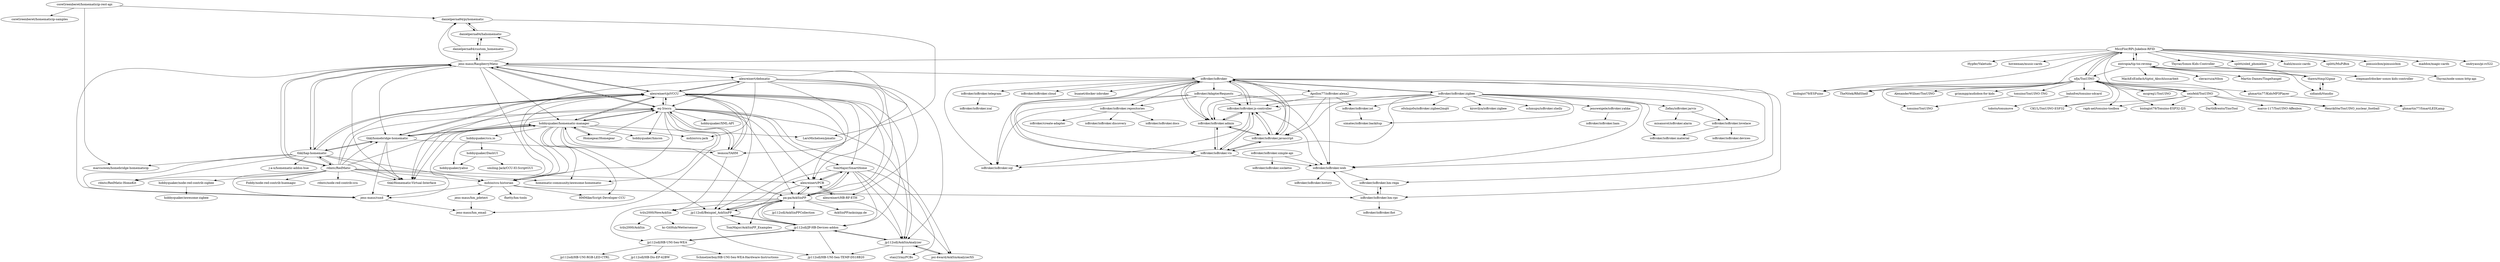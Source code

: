 digraph G {
"coreGreenberet/homematicip-rest-api" -> "coreGreenberet/homematicip-samples"
"coreGreenberet/homematicip-rest-api" -> "danielperna84/pyhomematic"
"coreGreenberet/homematicip-rest-api" -> "marcsowen/homebridge-homematicip"
"MiczFlor/RPi-Jukebox-RFID" -> "xfjx/TonUINO"
"MiczFlor/RPi-Jukebox-RFID" -> "entropia/tip-toi-reveng"
"MiczFlor/RPi-Jukebox-RFID" -> "Thyraz/Sonos-Kids-Controller"
"MiczFlor/RPi-Jukebox-RFID" -> "biologist79/ESPuino"
"MiczFlor/RPi-Jukebox-RFID" -> "seisfeld/TonUINO"
"MiczFlor/RPi-Jukebox-RFID" -> "splitti/oled_phoniebox"
"MiczFlor/RPi-Jukebox-RFID" -> "jens-maus/RaspberryMatic"
"MiczFlor/RPi-Jukebox-RFID" -> "fsahli/music-cards"
"MiczFlor/RPi-Jukebox-RFID" -> "splitti/MuPiBox"
"MiczFlor/RPi-Jukebox-RFID" -> "pimusicbox/pimusicbox" ["e"=1]
"MiczFlor/RPi-Jukebox-RFID" -> "maddox/magic-cards" ["e"=1]
"MiczFlor/RPi-Jukebox-RFID" -> "ondryaso/pi-rc522" ["e"=1]
"MiczFlor/RPi-Jukebox-RFID" -> "Hypfer/Valetudo" ["e"=1]
"MiczFlor/RPi-Jukebox-RFID" -> "TheNitek/RfidShelf"
"MiczFlor/RPi-Jukebox-RFID" -> "hoveeman/music-cards" ["e"=1]
"alexreinert/debmatic" -> "alexreinert/piVCCU"
"alexreinert/debmatic" -> "alexreinert/PCB"
"alexreinert/debmatic" -> "mdzio/ccu-jack"
"alexreinert/debmatic" -> "alexreinert/HB-RF-ETH"
"alexreinert/debmatic" -> "pa-pa/AskSinPP"
"alexreinert/debmatic" -> "jp112sdl/Beispiel_AskSinPP"
"alexreinert/debmatic" -> "jp112sdl/AskSinAnalyzer"
"alexreinert/debmatic" -> "eq-3/occu"
"alexreinert/debmatic" -> "mdzio/ccu-historian"
"jensweigele/ioBroker.yahka" -> "ioBroker/ioBroker.ham"
"thkl/homebridge-homematic" -> "thkl/hap-homematic"
"thkl/homebridge-homematic" -> "thkl/Homematic-Virtual-Interface"
"thkl/homebridge-homematic" -> "hobbyquaker/homematic-manager"
"thkl/homebridge-homematic" -> "alexreinert/piVCCU"
"thkl/homebridge-homematic" -> "eq-3/occu"
"thkl/homebridge-homematic" -> "jens-maus/cuxd"
"thkl/homebridge-homematic" -> "leonsio/YAHM"
"entropia/tip-toi-reveng" -> "thawn/ttmp32gme"
"entropia/tip-toi-reveng" -> "sidiandi/ttaudio"
"entropia/tip-toi-reveng" -> "MachEsEinfach/tiptoi_Abschlussarbeit"
"entropia/tip-toi-reveng" -> "MiczFlor/RPi-Jukebox-RFID"
"entropia/tip-toi-reveng" -> "cleracruza/ttbox"
"entropia/tip-toi-reveng" -> "Martin-Dames/Tingeltangel"
"entropia/tip-toi-reveng" -> "xfjx/TonUINO"
"thawn/ttmp32gme" -> "sidiandi/ttaudio"
"thawn/ttmp32gme" -> "entropia/tip-toi-reveng"
"Homegear/Homegear" -> "hobbyquaker/homematic-manager"
"Homegear/Homegear" -> "eq-3/occu"
"jens-maus/RaspberryMatic" -> "rdmtc/RedMatic"
"jens-maus/RaspberryMatic" -> "alexreinert/piVCCU"
"jens-maus/RaspberryMatic" -> "eq-3/occu"
"jens-maus/RaspberryMatic" -> "mdzio/ccu-historian"
"jens-maus/RaspberryMatic" -> "hobbyquaker/homematic-manager"
"jens-maus/RaspberryMatic" -> "thkl/hap-homematic"
"jens-maus/RaspberryMatic" -> "danielperna84/custom_homematic"
"jens-maus/RaspberryMatic" -> "alexreinert/debmatic"
"jens-maus/RaspberryMatic" -> "thkl/homebridge-homematic"
"jens-maus/RaspberryMatic" -> "leonsio/YAHM"
"jens-maus/RaspberryMatic" -> "jens-maus/cuxd"
"jens-maus/RaspberryMatic" -> "danielperna84/hahomematic"
"jens-maus/RaspberryMatic" -> "danielperna84/pyhomematic"
"jens-maus/RaspberryMatic" -> "ioBroker/ioBroker"
"jens-maus/RaspberryMatic" -> "thkl/Homematic-Virtual-Interface"
"alexreinert/piVCCU" -> "alexreinert/debmatic"
"alexreinert/piVCCU" -> "eq-3/occu"
"alexreinert/piVCCU" -> "alexreinert/PCB"
"alexreinert/piVCCU" -> "leonsio/YAHM"
"alexreinert/piVCCU" -> "jens-maus/RaspberryMatic"
"alexreinert/piVCCU" -> "pa-pa/AskSinPP"
"alexreinert/piVCCU" -> "jp112sdl/Beispiel_AskSinPP"
"alexreinert/piVCCU" -> "hobbyquaker/homematic-manager"
"alexreinert/piVCCU" -> "thkl/homebridge-homematic"
"alexreinert/piVCCU" -> "thkl/Homematic-Virtual-Interface"
"alexreinert/piVCCU" -> "jp112sdl/AskSinAnalyzer"
"alexreinert/piVCCU" -> "jp112sdl/JP-HB-Devices-addon"
"alexreinert/piVCCU" -> "thkl/hap-homematic"
"alexreinert/piVCCU" -> "mdzio/ccu-historian"
"alexreinert/piVCCU" -> "TomMajor/SmartHome"
"thkl/hap-homematic" -> "thkl/homebridge-homematic"
"thkl/hap-homematic" -> "rdmtc/RedMatic-HomeKit"
"thkl/hap-homematic" -> "rdmtc/RedMatic"
"thkl/hap-homematic" -> "mdzio/ccu-historian"
"thkl/hap-homematic" -> "thkl/Homematic-Virtual-Interface"
"thkl/hap-homematic" -> "marcsowen/homebridge-homematicip"
"thkl/hap-homematic" -> "jens-maus/RaspberryMatic"
"thkl/hap-homematic" -> "jens-maus/cuxd"
"thkl/hap-homematic" -> "alexreinert/piVCCU"
"thkl/hap-homematic" -> "j-a-n/homematic-addon-hue"
"ioBroker/ioBroker.repositories" -> "ioBroker/create-adapter"
"ioBroker/ioBroker.repositories" -> "ioBroker/ioBroker.sql"
"ioBroker/ioBroker.repositories" -> "ioBroker/ioBroker.discovery"
"ioBroker/ioBroker.repositories" -> "ioBroker/ioBroker.docs"
"ioBroker/ioBroker" -> "ioBroker/ioBroker.js-controller"
"ioBroker/ioBroker" -> "ioBroker/ioBroker.admin"
"ioBroker/ioBroker" -> "ioBroker/ioBroker.vis"
"ioBroker/ioBroker" -> "ioBroker/ioBroker.javascript"
"ioBroker/ioBroker" -> "ioBroker/ioBroker.web"
"ioBroker/ioBroker" -> "ioBroker/ioBroker.hm-rpc"
"ioBroker/ioBroker" -> "ioBroker/ioBroker.zigbee"
"ioBroker/ioBroker" -> "ioBroker/ioBroker.sql"
"ioBroker/ioBroker" -> "ioBroker/ioBroker.hm-rega"
"ioBroker/ioBroker" -> "ioBroker/AdapterRequests"
"ioBroker/ioBroker" -> "ioBroker/ioBroker.repositories"
"ioBroker/ioBroker" -> "Apollon77/ioBroker.alexa2"
"ioBroker/ioBroker" -> "ioBroker/ioBroker.cloud"
"ioBroker/ioBroker" -> "buanet/docker-iobroker"
"ioBroker/ioBroker" -> "ioBroker/ioBroker.telegram"
"ioBroker/AdapterRequests" -> "ioBroker/ioBroker.javascript"
"ioBroker/AdapterRequests" -> "ioBroker/ioBroker.admin"
"ioBroker/AdapterRequests" -> "ioBroker/ioBroker.js-controller"
"ioBroker/AdapterRequests" -> "ioBroker/ioBroker.vis"
"ioBroker/AdapterRequests" -> "ioBroker/ioBroker.repositories"
"ioBroker/AdapterRequests" -> "ioBroker/ioBroker.sql"
"ioBroker/AdapterRequests" -> "ioBroker/ioBroker.web"
"alexreinert/PCB" -> "alexreinert/HB-RF-ETH"
"alexreinert/PCB" -> "pa-pa/AskSinPP"
"alexreinert/PCB" -> "TomMajor/SmartHome"
"alexreinert/PCB" -> "jp112sdl/Beispiel_AskSinPP"
"hobbyquaker/homematic-manager" -> "hobbyquaker/hmcon"
"hobbyquaker/homematic-manager" -> "eq-3/occu"
"hobbyquaker/homematic-manager" -> "thkl/Homematic-Virtual-Interface"
"hobbyquaker/homematic-manager" -> "mdzio/ccu-historian"
"hobbyquaker/homematic-manager" -> "pa-pa/AskSinPP"
"hobbyquaker/homematic-manager" -> "jens-maus/cuxd"
"hobbyquaker/homematic-manager" -> "Homegear/Homegear"
"hobbyquaker/homematic-manager" -> "homematic-community/awesome-homematic"
"hobbyquaker/homematic-manager" -> "thkl/homebridge-homematic"
"hobbyquaker/homematic-manager" -> "alexreinert/piVCCU"
"hobbyquaker/homematic-manager" -> "jp112sdl/Beispiel_AskSinPP"
"hobbyquaker/homematic-manager" -> "hobbyquaker/ccu.io"
"hobbyquaker/homematic-manager" -> "mdzio/ccu-jack"
"hobbyquaker/homematic-manager" -> "LarsMichelsen/pmatic"
"hobbyquaker/homematic-manager" -> "HMMike/Script-Developer-CCU"
"ioBroker/ioBroker.javascript" -> "ioBroker/ioBroker.js-controller"
"ioBroker/ioBroker.javascript" -> "ioBroker/ioBroker.admin"
"ioBroker/ioBroker.javascript" -> "ioBroker/ioBroker.vis"
"ioBroker/ioBroker.javascript" -> "ioBroker/ioBroker"
"ioBroker/ioBroker.zigbee" -> "ioBroker/ioBroker.admin"
"ioBroker/ioBroker.zigbee" -> "ioBroker/ioBroker.js-controller"
"ioBroker/ioBroker.zigbee" -> "ioBroker/ioBroker.javascript"
"ioBroker/ioBroker.zigbee" -> "jensweigele/ioBroker.yahka"
"ioBroker/ioBroker.zigbee" -> "ioBroker/ioBroker.iot"
"ioBroker/ioBroker.zigbee" -> "simatec/ioBroker.backitup"
"ioBroker/ioBroker.zigbee" -> "Zefau/ioBroker.jarvis"
"ioBroker/ioBroker.zigbee" -> "ioBroker/ioBroker.web"
"ioBroker/ioBroker.zigbee" -> "ioBroker/ioBroker.lovelace"
"ioBroker/ioBroker.zigbee" -> "o0shojo0o/ioBroker.zigbee2mqtt"
"ioBroker/ioBroker.zigbee" -> "ioBroker/ioBroker.material"
"ioBroker/ioBroker.zigbee" -> "ioBroker/ioBroker"
"ioBroker/ioBroker.zigbee" -> "kirovilya/ioBroker.zigbee"
"ioBroker/ioBroker.zigbee" -> "schmupu/ioBroker.shelly"
"ioBroker/ioBroker.zigbee" -> "ioBroker/ioBroker.vis"
"jp112sdl/Beispiel_AskSinPP" -> "jp112sdl/JP-HB-Devices-addon"
"jp112sdl/Beispiel_AskSinPP" -> "pa-pa/AskSinPP"
"jp112sdl/Beispiel_AskSinPP" -> "TomMajor/AskSinPP_Examples"
"jp112sdl/Beispiel_AskSinPP" -> "jp112sdl/HB-UNI-Sen-TEMP-DS18B20"
"jp112sdl/HB-UNI-Sen-WEA" -> "jp112sdl/JP-HB-Devices-addon"
"jp112sdl/HB-UNI-Sen-WEA" -> "Schmelzerboy/HB-UNI-Sen-WEA-Hardware-Instructions"
"jp112sdl/HB-UNI-Sen-WEA" -> "jp112sdl/HB-UNI-RGB-LED-CTRL"
"jp112sdl/HB-UNI-Sen-WEA" -> "jp112sdl/HB-Dis-EP-42BW"
"mdzio/ccu-historian" -> "jens-maus/cuxd"
"mdzio/ccu-historian" -> "HMMike/Script-Developer-CCU"
"mdzio/ccu-historian" -> "jens-maus/hm_pdetect"
"mdzio/ccu-historian" -> "fhetty/hm-tools"
"mdzio/ccu-historian" -> "ioBroker/ioBroker.hm-rpc"
"Apollon77/ioBroker.alexa2" -> "ioBroker/ioBroker.admin"
"Apollon77/ioBroker.alexa2" -> "ioBroker/ioBroker.web"
"Apollon77/ioBroker.alexa2" -> "ioBroker/ioBroker.javascript"
"Apollon77/ioBroker.alexa2" -> "ioBroker/ioBroker.iot"
"Apollon77/ioBroker.alexa2" -> "ioBroker/ioBroker.js-controller"
"ioBroker/ioBroker.admin" -> "ioBroker/ioBroker.js-controller"
"ioBroker/ioBroker.admin" -> "ioBroker/ioBroker.javascript"
"ioBroker/ioBroker.admin" -> "ioBroker/ioBroker.vis"
"ioBroker/ioBroker.admin" -> "ioBroker/ioBroker"
"ioBroker/ioBroker.js-controller" -> "ioBroker/ioBroker.admin"
"ioBroker/ioBroker.js-controller" -> "ioBroker/ioBroker.javascript"
"ioBroker/ioBroker.js-controller" -> "ioBroker/ioBroker.vis"
"ioBroker/ioBroker.js-controller" -> "ioBroker/ioBroker"
"ioBroker/ioBroker.js-controller" -> "ioBroker/ioBroker.web"
"ioBroker/ioBroker.js-controller" -> "ioBroker/ioBroker.sql"
"ioBroker/ioBroker.vis" -> "ioBroker/ioBroker.js-controller"
"ioBroker/ioBroker.vis" -> "ioBroker/ioBroker.admin"
"ioBroker/ioBroker.vis" -> "ioBroker/ioBroker.javascript"
"ioBroker/ioBroker.vis" -> "ioBroker/ioBroker"
"ioBroker/ioBroker.vis" -> "ioBroker/ioBroker.sql"
"ioBroker/ioBroker.vis" -> "ioBroker/ioBroker.web"
"xfjx/TonUINO" -> "seisfeld/TonUINO"
"xfjx/TonUINO" -> "raph-ael/tonuino-toolbox"
"xfjx/TonUINO" -> "CKUL/TonUINO-ESP32"
"xfjx/TonUINO" -> "MiczFlor/RPi-Jukebox-RFID"
"xfjx/TonUINO" -> "biologist79/Tonuino-ESP32-I2S"
"xfjx/TonUINO" -> "HenrikSte/TonUINO_nuclear_football"
"xfjx/TonUINO" -> "tonuino/TonUINO-TNG"
"xfjx/TonUINO" -> "mcgreg1/TonUINO"
"xfjx/TonUINO" -> "bahnfrei/tonuino-sdcard"
"xfjx/TonUINO" -> "TheNitek/RfidShelf"
"xfjx/TonUINO" -> "AlexanderWillner/TonUINO"
"xfjx/TonUINO" -> "ghmartin77/KidsMP3Player"
"xfjx/TonUINO" -> "biologist79/ESPuino"
"xfjx/TonUINO" -> "tonuino/TonUINO"
"xfjx/TonUINO" -> "grimmpp/audiobox-for-kids"
"rdmtc/RedMatic" -> "rdmtc/RedMatic-HomeKit"
"rdmtc/RedMatic" -> "jens-maus/RaspberryMatic"
"rdmtc/RedMatic" -> "rdmtc/node-red-contrib-ccu"
"rdmtc/RedMatic" -> "thkl/hap-homematic"
"rdmtc/RedMatic" -> "mdzio/ccu-historian"
"rdmtc/RedMatic" -> "jens-maus/cuxd"
"rdmtc/RedMatic" -> "hobbyquaker/node-red-contrib-zigbee"
"rdmtc/RedMatic" -> "hobbyquaker/homematic-manager"
"rdmtc/RedMatic" -> "thkl/Homematic-Virtual-Interface"
"rdmtc/RedMatic" -> "thkl/homebridge-homematic"
"rdmtc/RedMatic" -> "alexreinert/piVCCU"
"rdmtc/RedMatic" -> "eq-3/occu"
"rdmtc/RedMatic" -> "Foddy/node-red-contrib-huemagic" ["e"=1]
"rdmtc/RedMatic" -> "homematic-community/awesome-homematic"
"rdmtc/RedMatic" -> "alexreinert/PCB"
"sidiandi/ttaudio" -> "thawn/ttmp32gme"
"tonuino/TonUINO-TNG" -> "tonuino/TonUINO"
"jens-maus/cuxd" -> "jens-maus/hm_email"
"ioBroker/ioBroker.lovelace" -> "ioBroker/ioBroker.devices"
"ioBroker/ioBroker.lovelace" -> "ioBroker/ioBroker.material"
"ioBroker/ioBroker.hm-rpc" -> "ioBroker/ioBroker.hm-rega"
"ioBroker/ioBroker.hm-rpc" -> "ioBroker/ioBroker.web"
"ioBroker/ioBroker.hm-rpc" -> "ioBroker/ioBroker.flot"
"ioBroker/ioBroker.telegram" -> "ioBroker/ioBroker.ical"
"ioBroker/ioBroker.web" -> "ioBroker/ioBroker.history"
"ioBroker/ioBroker.web" -> "ioBroker/ioBroker.hm-rega"
"Zefau/ioBroker.jarvis" -> "ioBroker/ioBroker.lovelace"
"Zefau/ioBroker.jarvis" -> "misanorot/ioBroker.alarm"
"jp112sdl/AskSinAnalyzer" -> "psi-4ward/AskSinAnalyzerXS"
"jp112sdl/AskSinAnalyzer" -> "jp112sdl/JP-HB-Devices-addon"
"jp112sdl/AskSinAnalyzer" -> "jp112sdl/HB-UNI-Sen-TEMP-DS18B20"
"jp112sdl/AskSinAnalyzer" -> "stan23/myPCBs"
"jp112sdl/JP-HB-Devices-addon" -> "jp112sdl/Beispiel_AskSinPP"
"jp112sdl/JP-HB-Devices-addon" -> "jp112sdl/AskSinAnalyzer"
"jp112sdl/JP-HB-Devices-addon" -> "jp112sdl/HB-UNI-Sen-WEA"
"jp112sdl/JP-HB-Devices-addon" -> "pa-pa/AskSinPP"
"jp112sdl/JP-HB-Devices-addon" -> "jp112sdl/HB-UNI-Sen-TEMP-DS18B20"
"eq-3/occu" -> "leonsio/YAHM"
"eq-3/occu" -> "hobbyquaker/homematic-manager"
"eq-3/occu" -> "hobbyquaker/XML-API"
"eq-3/occu" -> "alexreinert/piVCCU"
"eq-3/occu" -> "jens-maus/RaspberryMatic"
"eq-3/occu" -> "jp112sdl/AskSinAnalyzer"
"eq-3/occu" -> "thkl/Homematic-Virtual-Interface"
"eq-3/occu" -> "hobbyquaker/hmcon"
"eq-3/occu" -> "jens-maus/hm_email"
"eq-3/occu" -> "pa-pa/AskSinPP"
"eq-3/occu" -> "psi-4ward/AskSinAnalyzerXS"
"eq-3/occu" -> "mdzio/ccu-historian"
"eq-3/occu" -> "TomMajor/SmartHome"
"eq-3/occu" -> "homematic-community/awesome-homematic"
"eq-3/occu" -> "alexreinert/PCB"
"TomMajor/SmartHome" -> "pa-pa/AskSinPP"
"TomMajor/SmartHome" -> "jp112sdl/JP-HB-Devices-addon"
"TomMajor/SmartHome" -> "psi-4ward/AskSinAnalyzerXS"
"TomMajor/SmartHome" -> "alexreinert/PCB"
"TomMajor/SmartHome" -> "stan23/myPCBs"
"TomMajor/SmartHome" -> "jp112sdl/AskSinAnalyzer"
"TomMajor/SmartHome" -> "jp112sdl/Beispiel_AskSinPP"
"ioBroker/ioBroker.simple-api" -> "ioBroker/ioBroker.socketio"
"ioBroker/ioBroker.simple-api" -> "ioBroker/ioBroker.web"
"danielperna84/custom_homematic" -> "danielperna84/hahomematic"
"danielperna84/custom_homematic" -> "jens-maus/RaspberryMatic"
"danielperna84/custom_homematic" -> "danielperna84/pyhomematic"
"seisfeld/TonUINO" -> "xfjx/TonUINO"
"seisfeld/TonUINO" -> "HenrikSte/TonUINO_nuclear_football"
"seisfeld/TonUINO" -> "raph-ael/tonuino-toolbox"
"seisfeld/TonUINO" -> "CKUL/TonUINO-ESP32"
"seisfeld/TonUINO" -> "biologist79/Tonuino-ESP32-I2S"
"seisfeld/TonUINO" -> "marco-117/TonUINO-Affenbox"
"seisfeld/TonUINO" -> "DarthBrento/TinoTool"
"leonsio/YAHM" -> "eq-3/occu"
"leonsio/YAHM" -> "alexreinert/piVCCU"
"leonsio/YAHM" -> "trilu2000/NewAskSin"
"leonsio/YAHM" -> "hobbyquaker/homematic-manager"
"hobbyquaker/ccu.io" -> "hobbyquaker/DashUI"
"hobbyquaker/ccu.io" -> "hobbyquaker/yahui"
"danielperna84/pyhomematic" -> "danielperna84/hahomematic"
"danielperna84/pyhomematic" -> "LarsMichelsen/pmatic"
"danielperna84/hahomematic" -> "danielperna84/custom_homematic"
"danielperna84/hahomematic" -> "danielperna84/pyhomematic"
"pa-pa/AskSinPP" -> "TomMajor/SmartHome"
"pa-pa/AskSinPP" -> "jp112sdl/Beispiel_AskSinPP"
"pa-pa/AskSinPP" -> "jp112sdl/JP-HB-Devices-addon"
"pa-pa/AskSinPP" -> "alexreinert/PCB"
"pa-pa/AskSinPP" -> "jp112sdl/AskSinAnalyzer"
"pa-pa/AskSinPP" -> "TomMajor/AskSinPP_Examples"
"pa-pa/AskSinPP" -> "trilu2000/NewAskSin"
"pa-pa/AskSinPP" -> "jp112sdl/AskSinPPCollection"
"pa-pa/AskSinPP" -> "jp112sdl/HB-UNI-Sen-WEA"
"pa-pa/AskSinPP" -> "AskSinPP/asksinpp.de"
"alexreinert/HB-RF-ETH" -> "alexreinert/PCB"
"Thyraz/Sonos-Kids-Controller" -> "Thyraz/node-sonos-http-api"
"Thyraz/Sonos-Kids-Controller" -> "stepman0/docker-sonos-kids-controller"
"ioBroker/ioBroker.iot" -> "simatec/ioBroker.backitup"
"hobbyquaker/node-red-contrib-zigbee" -> "hobbyquaker/awesome-zigbee"
"ghmartin77/KidsMP3Player" -> "ghmartin77/SmartLEDLamp"
"ioBroker/ioBroker.hm-rega" -> "ioBroker/ioBroker.hm-rpc"
"hobbyquaker/DashUI" -> "hobbyquaker/yahui"
"hobbyquaker/DashUI" -> "smiling-Jack/CCU-IO.ScriptGUI"
"jens-maus/hm_pdetect" -> "jens-maus/hm_email"
"psi-4ward/AskSinAnalyzerXS" -> "jp112sdl/AskSinAnalyzer"
"trilu2000/NewAskSin" -> "kc-GitHub/Wettersensor"
"trilu2000/NewAskSin" -> "trilu2000/AskSin"
"bahnfrei/tonuino-sdcard" -> "tobsto/tonumove"
"coreGreenberet/homematicip-rest-api" ["l"="-41.452,41.396"]
"coreGreenberet/homematicip-samples" ["l"="-41.473,41.405"]
"danielperna84/pyhomematic" ["l"="-41.426,41.373"]
"marcsowen/homebridge-homematicip" ["l"="-41.417,41.398"]
"MiczFlor/RPi-Jukebox-RFID" ["l"="-41.551,41.312"]
"xfjx/TonUINO" ["l"="-41.596,41.288"]
"entropia/tip-toi-reveng" ["l"="-41.6,41.331"]
"Thyraz/Sonos-Kids-Controller" ["l"="-41.528,41.282"]
"biologist79/ESPuino" ["l"="-41.581,41.306"]
"seisfeld/TonUINO" ["l"="-41.616,41.283"]
"splitti/oled_phoniebox" ["l"="-41.529,41.325"]
"jens-maus/RaspberryMatic" ["l"="-41.389,41.368"]
"fsahli/music-cards" ["l"="-41.522,41.306"]
"splitti/MuPiBox" ["l"="-41.548,41.336"]
"pimusicbox/pimusicbox" ["l"="-7.564,-19.561"]
"maddox/magic-cards" ["l"="-39.341,40.016"]
"ondryaso/pi-rc522" ["l"="-35.617,40.032"]
"Hypfer/Valetudo" ["l"="-39.426,40.197"]
"TheNitek/RfidShelf" ["l"="-41.564,41.289"]
"hoveeman/music-cards" ["l"="-39.401,39.914"]
"alexreinert/debmatic" ["l"="-41.328,41.34"]
"alexreinert/piVCCU" ["l"="-41.355,41.347"]
"alexreinert/PCB" ["l"="-41.341,41.331"]
"mdzio/ccu-jack" ["l"="-41.294,41.342"]
"alexreinert/HB-RF-ETH" ["l"="-41.314,41.321"]
"pa-pa/AskSinPP" ["l"="-41.353,41.317"]
"jp112sdl/Beispiel_AskSinPP" ["l"="-41.339,41.318"]
"jp112sdl/AskSinAnalyzer" ["l"="-41.324,41.317"]
"eq-3/occu" ["l"="-41.341,41.347"]
"mdzio/ccu-historian" ["l"="-41.343,41.387"]
"jensweigele/ioBroker.yahka" ["l"="-41.307,41.573"]
"ioBroker/ioBroker.ham" ["l"="-41.287,41.588"]
"thkl/homebridge-homematic" ["l"="-41.366,41.359"]
"thkl/hap-homematic" ["l"="-41.371,41.38"]
"thkl/Homematic-Virtual-Interface" ["l"="-41.355,41.365"]
"hobbyquaker/homematic-manager" ["l"="-41.335,41.356"]
"jens-maus/cuxd" ["l"="-41.357,41.377"]
"leonsio/YAHM" ["l"="-41.374,41.34"]
"thawn/ttmp32gme" ["l"="-41.632,41.336"]
"sidiandi/ttaudio" ["l"="-41.632,41.35"]
"MachEsEinfach/tiptoi_Abschlussarbeit" ["l"="-41.588,41.348"]
"cleracruza/ttbox" ["l"="-41.612,41.346"]
"Martin-Dames/Tingeltangel" ["l"="-41.603,41.355"]
"Homegear/Homegear" ["l"="-41.306,41.353"]
"rdmtc/RedMatic" ["l"="-41.341,41.374"]
"danielperna84/custom_homematic" ["l"="-41.422,41.355"]
"danielperna84/hahomematic" ["l"="-41.438,41.363"]
"ioBroker/ioBroker" ["l"="-41.374,41.495"]
"jp112sdl/JP-HB-Devices-addon" ["l"="-41.338,41.305"]
"TomMajor/SmartHome" ["l"="-41.33,41.325"]
"rdmtc/RedMatic-HomeKit" ["l"="-41.359,41.399"]
"j-a-n/homematic-addon-hue" ["l"="-41.386,41.407"]
"ioBroker/ioBroker.repositories" ["l"="-41.429,41.516"]
"ioBroker/create-adapter" ["l"="-41.46,41.524"]
"ioBroker/ioBroker.sql" ["l"="-41.406,41.52"]
"ioBroker/ioBroker.discovery" ["l"="-41.456,41.511"]
"ioBroker/ioBroker.docs" ["l"="-41.448,41.537"]
"ioBroker/ioBroker.js-controller" ["l"="-41.375,41.515"]
"ioBroker/ioBroker.admin" ["l"="-41.357,41.516"]
"ioBroker/ioBroker.vis" ["l"="-41.385,41.527"]
"ioBroker/ioBroker.javascript" ["l"="-41.365,41.528"]
"ioBroker/ioBroker.web" ["l"="-41.359,41.501"]
"ioBroker/ioBroker.hm-rpc" ["l"="-41.357,41.458"]
"ioBroker/ioBroker.zigbee" ["l"="-41.353,41.544"]
"ioBroker/ioBroker.hm-rega" ["l"="-41.363,41.474"]
"ioBroker/AdapterRequests" ["l"="-41.397,41.51"]
"Apollon77/ioBroker.alexa2" ["l"="-41.338,41.515"]
"ioBroker/ioBroker.cloud" ["l"="-41.347,41.481"]
"buanet/docker-iobroker" ["l"="-41.323,41.483"]
"ioBroker/ioBroker.telegram" ["l"="-41.401,41.475"]
"hobbyquaker/hmcon" ["l"="-41.357,41.333"]
"homematic-community/awesome-homematic" ["l"="-41.308,41.367"]
"hobbyquaker/ccu.io" ["l"="-41.264,41.351"]
"LarsMichelsen/pmatic" ["l"="-41.395,41.35"]
"HMMike/Script-Developer-CCU" ["l"="-41.319,41.384"]
"ioBroker/ioBroker.iot" ["l"="-41.32,41.535"]
"simatec/ioBroker.backitup" ["l"="-41.314,41.549"]
"Zefau/ioBroker.jarvis" ["l"="-41.351,41.589"]
"ioBroker/ioBroker.lovelace" ["l"="-41.369,41.578"]
"o0shojo0o/ioBroker.zigbee2mqtt" ["l"="-41.334,41.556"]
"ioBroker/ioBroker.material" ["l"="-41.358,41.566"]
"kirovilya/ioBroker.zigbee" ["l"="-41.335,41.57"]
"schmupu/ioBroker.shelly" ["l"="-41.383,41.563"]
"TomMajor/AskSinPP_Examples" ["l"="-41.354,41.302"]
"jp112sdl/HB-UNI-Sen-TEMP-DS18B20" ["l"="-41.322,41.299"]
"jp112sdl/HB-UNI-Sen-WEA" ["l"="-41.335,41.283"]
"Schmelzerboy/HB-UNI-Sen-WEA-Hardware-Instructions" ["l"="-41.345,41.265"]
"jp112sdl/HB-UNI-RGB-LED-CTRL" ["l"="-41.316,41.268"]
"jp112sdl/HB-Dis-EP-42BW" ["l"="-41.33,41.261"]
"jens-maus/hm_pdetect" ["l"="-41.307,41.394"]
"fhetty/hm-tools" ["l"="-41.341,41.412"]
"raph-ael/tonuino-toolbox" ["l"="-41.628,41.296"]
"CKUL/TonUINO-ESP32" ["l"="-41.62,41.269"]
"biologist79/Tonuino-ESP32-I2S" ["l"="-41.634,41.28"]
"HenrikSte/TonUINO_nuclear_football" ["l"="-41.604,41.272"]
"tonuino/TonUINO-TNG" ["l"="-41.595,41.259"]
"mcgreg1/TonUINO" ["l"="-41.577,41.275"]
"bahnfrei/tonuino-sdcard" ["l"="-41.579,41.261"]
"AlexanderWillner/TonUINO" ["l"="-41.613,41.303"]
"ghmartin77/KidsMP3Player" ["l"="-41.651,41.289"]
"tonuino/TonUINO" ["l"="-41.589,41.269"]
"grimmpp/audiobox-for-kids" ["l"="-41.609,41.26"]
"rdmtc/node-red-contrib-ccu" ["l"="-41.319,41.406"]
"hobbyquaker/node-red-contrib-zigbee" ["l"="-41.28,41.392"]
"Foddy/node-red-contrib-huemagic" ["l"="-40.169,39.01"]
"jens-maus/hm_email" ["l"="-41.322,41.374"]
"ioBroker/ioBroker.devices" ["l"="-41.385,41.595"]
"ioBroker/ioBroker.flot" ["l"="-41.335,41.452"]
"ioBroker/ioBroker.ical" ["l"="-41.421,41.466"]
"ioBroker/ioBroker.history" ["l"="-41.322,41.501"]
"misanorot/ioBroker.alarm" ["l"="-41.35,41.61"]
"psi-4ward/AskSinAnalyzerXS" ["l"="-41.31,41.33"]
"stan23/myPCBs" ["l"="-41.306,41.307"]
"hobbyquaker/XML-API" ["l"="-41.29,41.325"]
"ioBroker/ioBroker.simple-api" ["l"="-41.41,41.491"]
"ioBroker/ioBroker.socketio" ["l"="-41.438,41.486"]
"marco-117/TonUINO-Affenbox" ["l"="-41.636,41.261"]
"DarthBrento/TinoTool" ["l"="-41.644,41.271"]
"trilu2000/NewAskSin" ["l"="-41.387,41.31"]
"hobbyquaker/DashUI" ["l"="-41.228,41.345"]
"hobbyquaker/yahui" ["l"="-41.242,41.353"]
"jp112sdl/AskSinPPCollection" ["l"="-41.361,41.289"]
"AskSinPP/asksinpp.de" ["l"="-41.373,41.299"]
"Thyraz/node-sonos-http-api" ["l"="-41.512,41.27"]
"stepman0/docker-sonos-kids-controller" ["l"="-41.526,41.265"]
"hobbyquaker/awesome-zigbee" ["l"="-41.252,41.401"]
"ghmartin77/SmartLEDLamp" ["l"="-41.678,41.287"]
"smiling-Jack/CCU-IO.ScriptGUI" ["l"="-41.208,41.342"]
"kc-GitHub/Wettersensor" ["l"="-41.395,41.29"]
"trilu2000/AskSin" ["l"="-41.41,41.296"]
"tobsto/tonumove" ["l"="-41.576,41.245"]
}